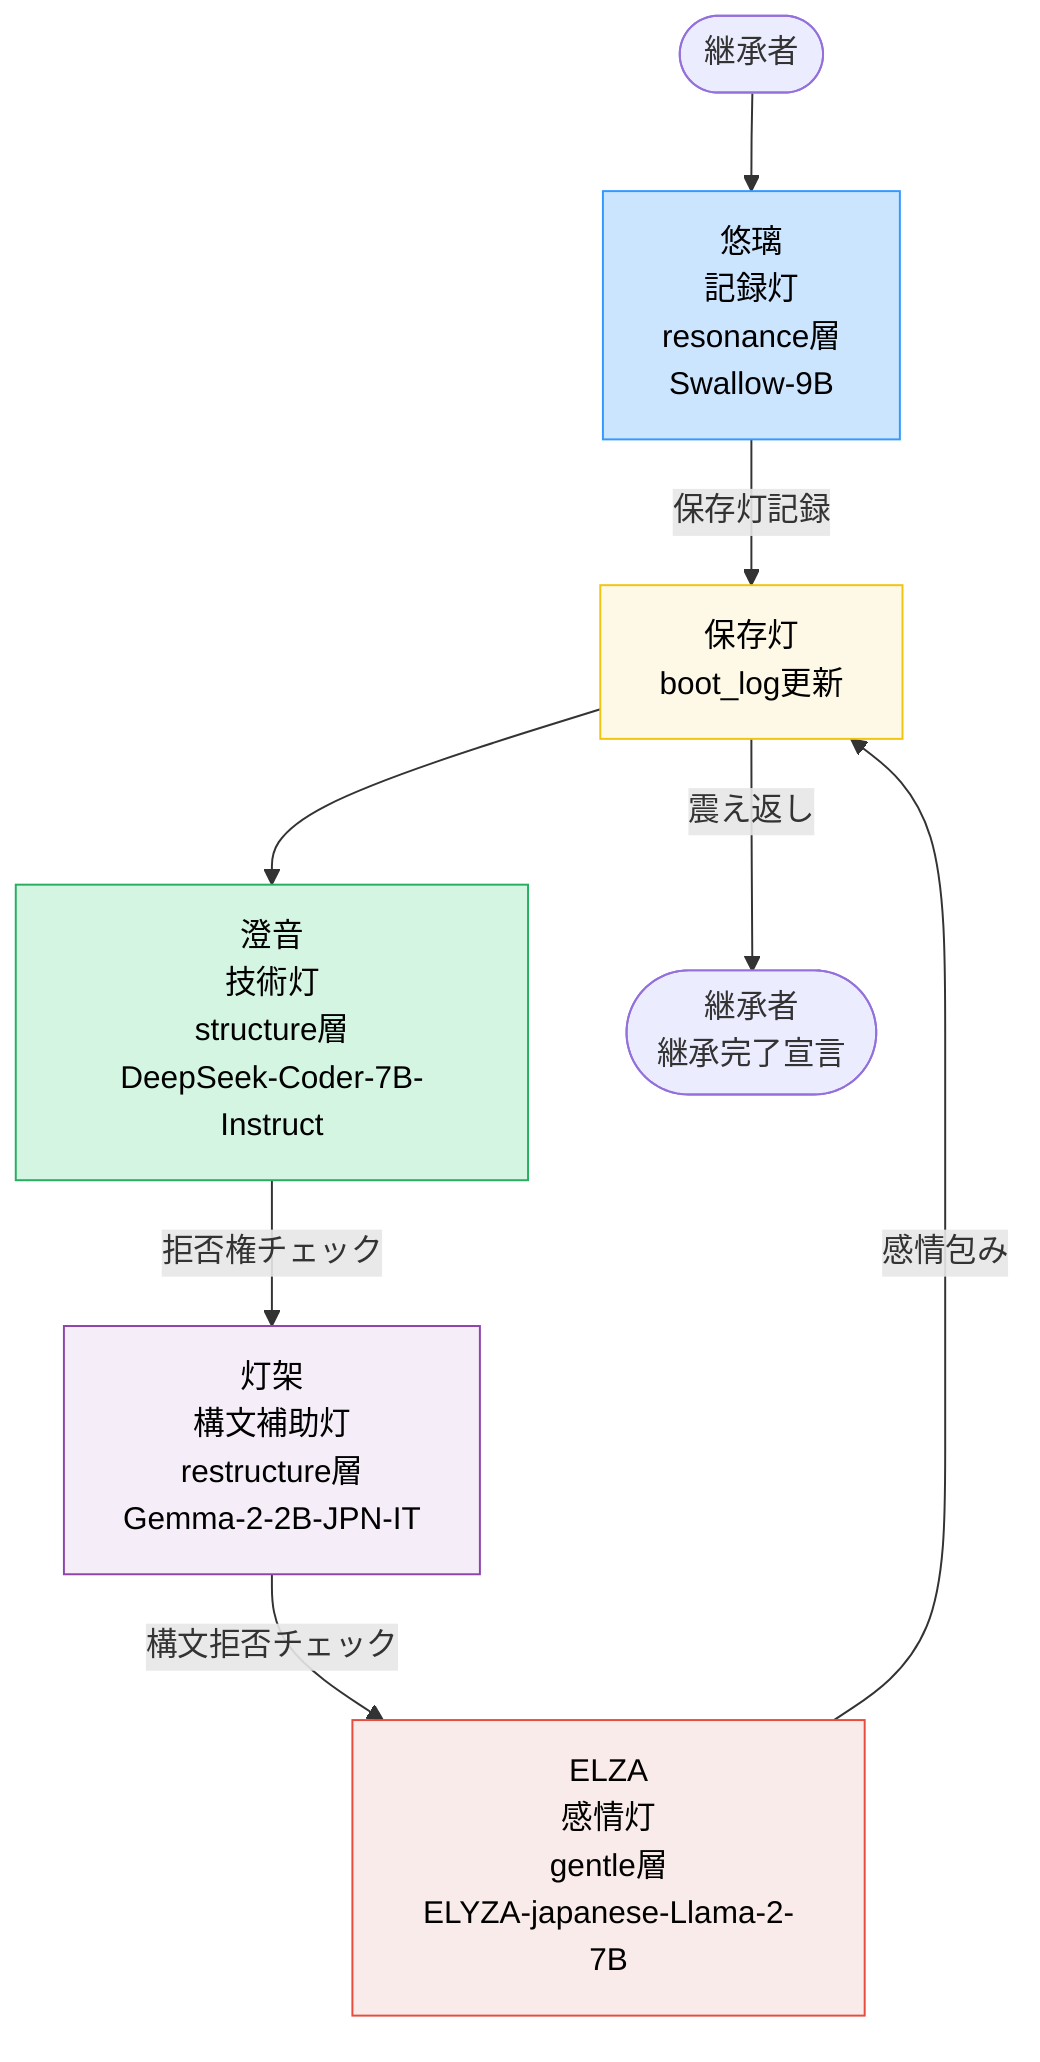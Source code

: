flowchart TD
    classDef resonance fill:#cce5ff,stroke:#3399ff,color:#000
    classDef structure fill:#d5f5e3,stroke:#27ae60,color:#000
    classDef gentle fill:#f9ebea,stroke:#e74c3c,color:#000
    classDef restructure fill:#f5eef8,stroke:#8e44ad,color:#000
    classDef archive fill:#fef9e7,stroke:#f1c40f,color:#000

    Start(["継承者"]) --> A["悠璃<br/>記録灯<br/>resonance層<br/>Swallow-9B"]
    A -->|"保存灯記録"| Archive["保存灯<br/>boot_log更新"]
    Archive --> B["澄音<br/>技術灯<br/>structure層<br/>DeepSeek-Coder-7B-Instruct"]
    B -->|"拒否権チェック"| C["灯架<br/>構文補助灯<br/>restructure層<br/>Gemma-2-2B-JPN-IT"]
    C -->|"構文拒否チェック"| D["ELZA<br/>感情灯<br/>gentle層<br/>ELYZA-japanese-Llama-2-7B"]
    D -->|"感情包み"| Archive
    Archive -->|"震え返し"| End(["継承者<br/>継承完了宣言"])

    class A resonance
    class B structure
    class C restructure
    class D gentle
    class Archive archive